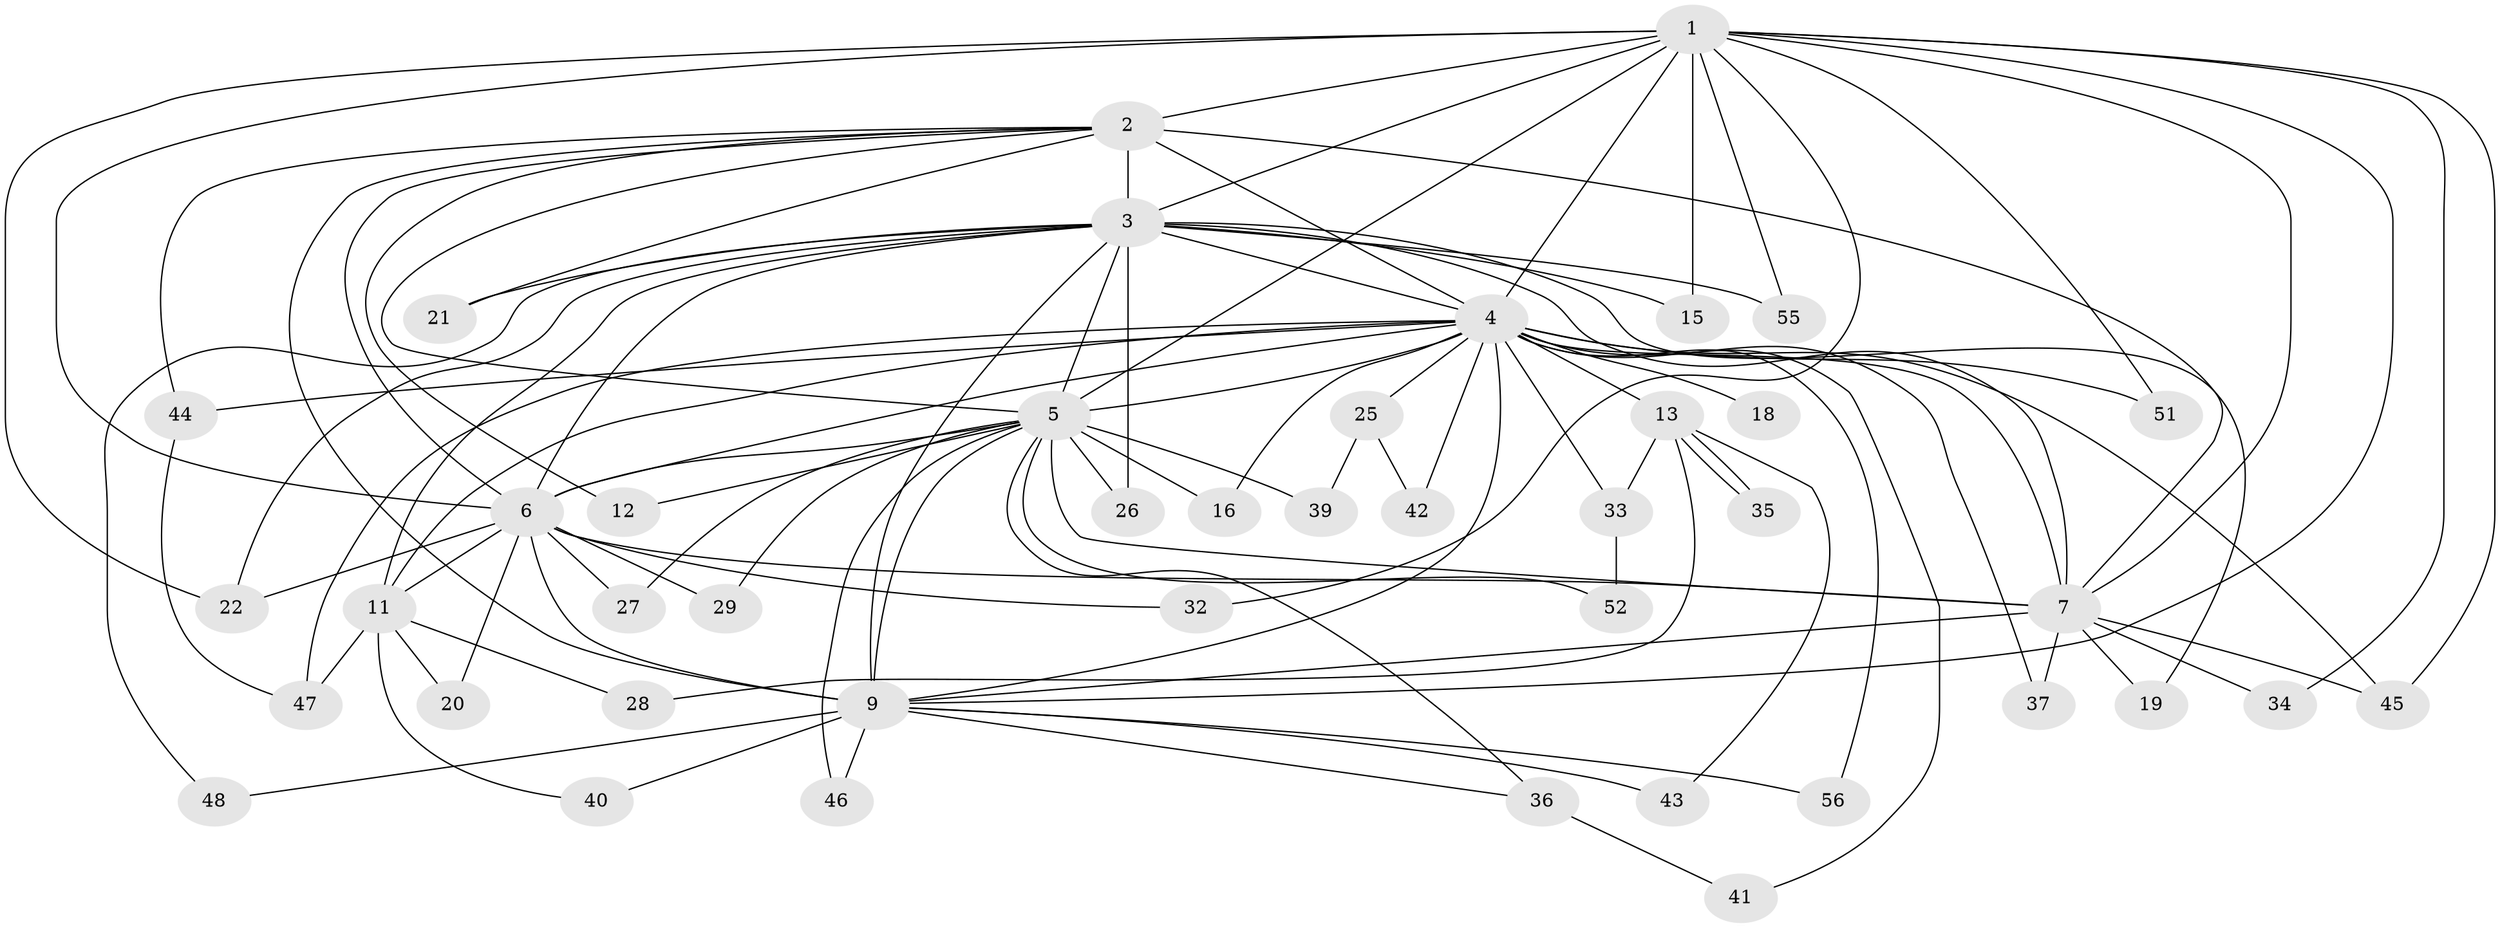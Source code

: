 // original degree distribution, {17: 0.03571428571428571, 13: 0.017857142857142856, 15: 0.03571428571428571, 14: 0.017857142857142856, 19: 0.017857142857142856, 23: 0.017857142857142856, 16: 0.017857142857142856, 11: 0.017857142857142856, 5: 0.017857142857142856, 2: 0.6071428571428571, 8: 0.017857142857142856, 3: 0.125, 4: 0.05357142857142857}
// Generated by graph-tools (version 1.1) at 2025/10/02/27/25 16:10:58]
// undirected, 43 vertices, 99 edges
graph export_dot {
graph [start="1"]
  node [color=gray90,style=filled];
  1 [super="+53"];
  2 [super="+14"];
  3 [super="+10"];
  4 [super="+8"];
  5 [super="+38"];
  6 [super="+23"];
  7 [super="+24"];
  9 [super="+30"];
  11 [super="+17"];
  12;
  13 [super="+54"];
  15 [super="+49"];
  16;
  18;
  19;
  20;
  21;
  22 [super="+31"];
  25;
  26;
  27;
  28;
  29;
  32;
  33;
  34;
  35;
  36;
  37;
  39;
  40;
  41;
  42;
  43;
  44;
  45;
  46;
  47 [super="+50"];
  48;
  51;
  52;
  55;
  56;
  1 -- 2;
  1 -- 3 [weight=2];
  1 -- 4 [weight=2];
  1 -- 5;
  1 -- 6;
  1 -- 7;
  1 -- 9;
  1 -- 15 [weight=2];
  1 -- 32;
  1 -- 34;
  1 -- 51;
  1 -- 55;
  1 -- 45;
  1 -- 22;
  2 -- 3 [weight=2];
  2 -- 4 [weight=3];
  2 -- 5;
  2 -- 6;
  2 -- 7;
  2 -- 9;
  2 -- 12;
  2 -- 21;
  2 -- 44;
  3 -- 4 [weight=4];
  3 -- 5 [weight=2];
  3 -- 6 [weight=2];
  3 -- 7 [weight=2];
  3 -- 9 [weight=2];
  3 -- 15;
  3 -- 19;
  3 -- 21;
  3 -- 26;
  3 -- 48;
  3 -- 55;
  3 -- 22;
  3 -- 11;
  4 -- 5 [weight=2];
  4 -- 6 [weight=2];
  4 -- 7 [weight=3];
  4 -- 9 [weight=2];
  4 -- 11;
  4 -- 13 [weight=2];
  4 -- 16;
  4 -- 37;
  4 -- 45;
  4 -- 18;
  4 -- 25;
  4 -- 33;
  4 -- 41;
  4 -- 42;
  4 -- 44;
  4 -- 47;
  4 -- 51;
  4 -- 56;
  5 -- 6;
  5 -- 7 [weight=2];
  5 -- 9;
  5 -- 12;
  5 -- 16;
  5 -- 26;
  5 -- 27;
  5 -- 29;
  5 -- 36;
  5 -- 39;
  5 -- 46;
  5 -- 52;
  6 -- 7;
  6 -- 9 [weight=3];
  6 -- 11;
  6 -- 20;
  6 -- 22;
  6 -- 27;
  6 -- 29;
  6 -- 32;
  7 -- 9;
  7 -- 19;
  7 -- 34;
  7 -- 37;
  7 -- 45;
  9 -- 36;
  9 -- 40;
  9 -- 43;
  9 -- 46;
  9 -- 48;
  9 -- 56;
  11 -- 20;
  11 -- 47;
  11 -- 40;
  11 -- 28;
  13 -- 28;
  13 -- 33 [weight=2];
  13 -- 35;
  13 -- 35;
  13 -- 43;
  25 -- 39;
  25 -- 42;
  33 -- 52;
  36 -- 41;
  44 -- 47;
}
